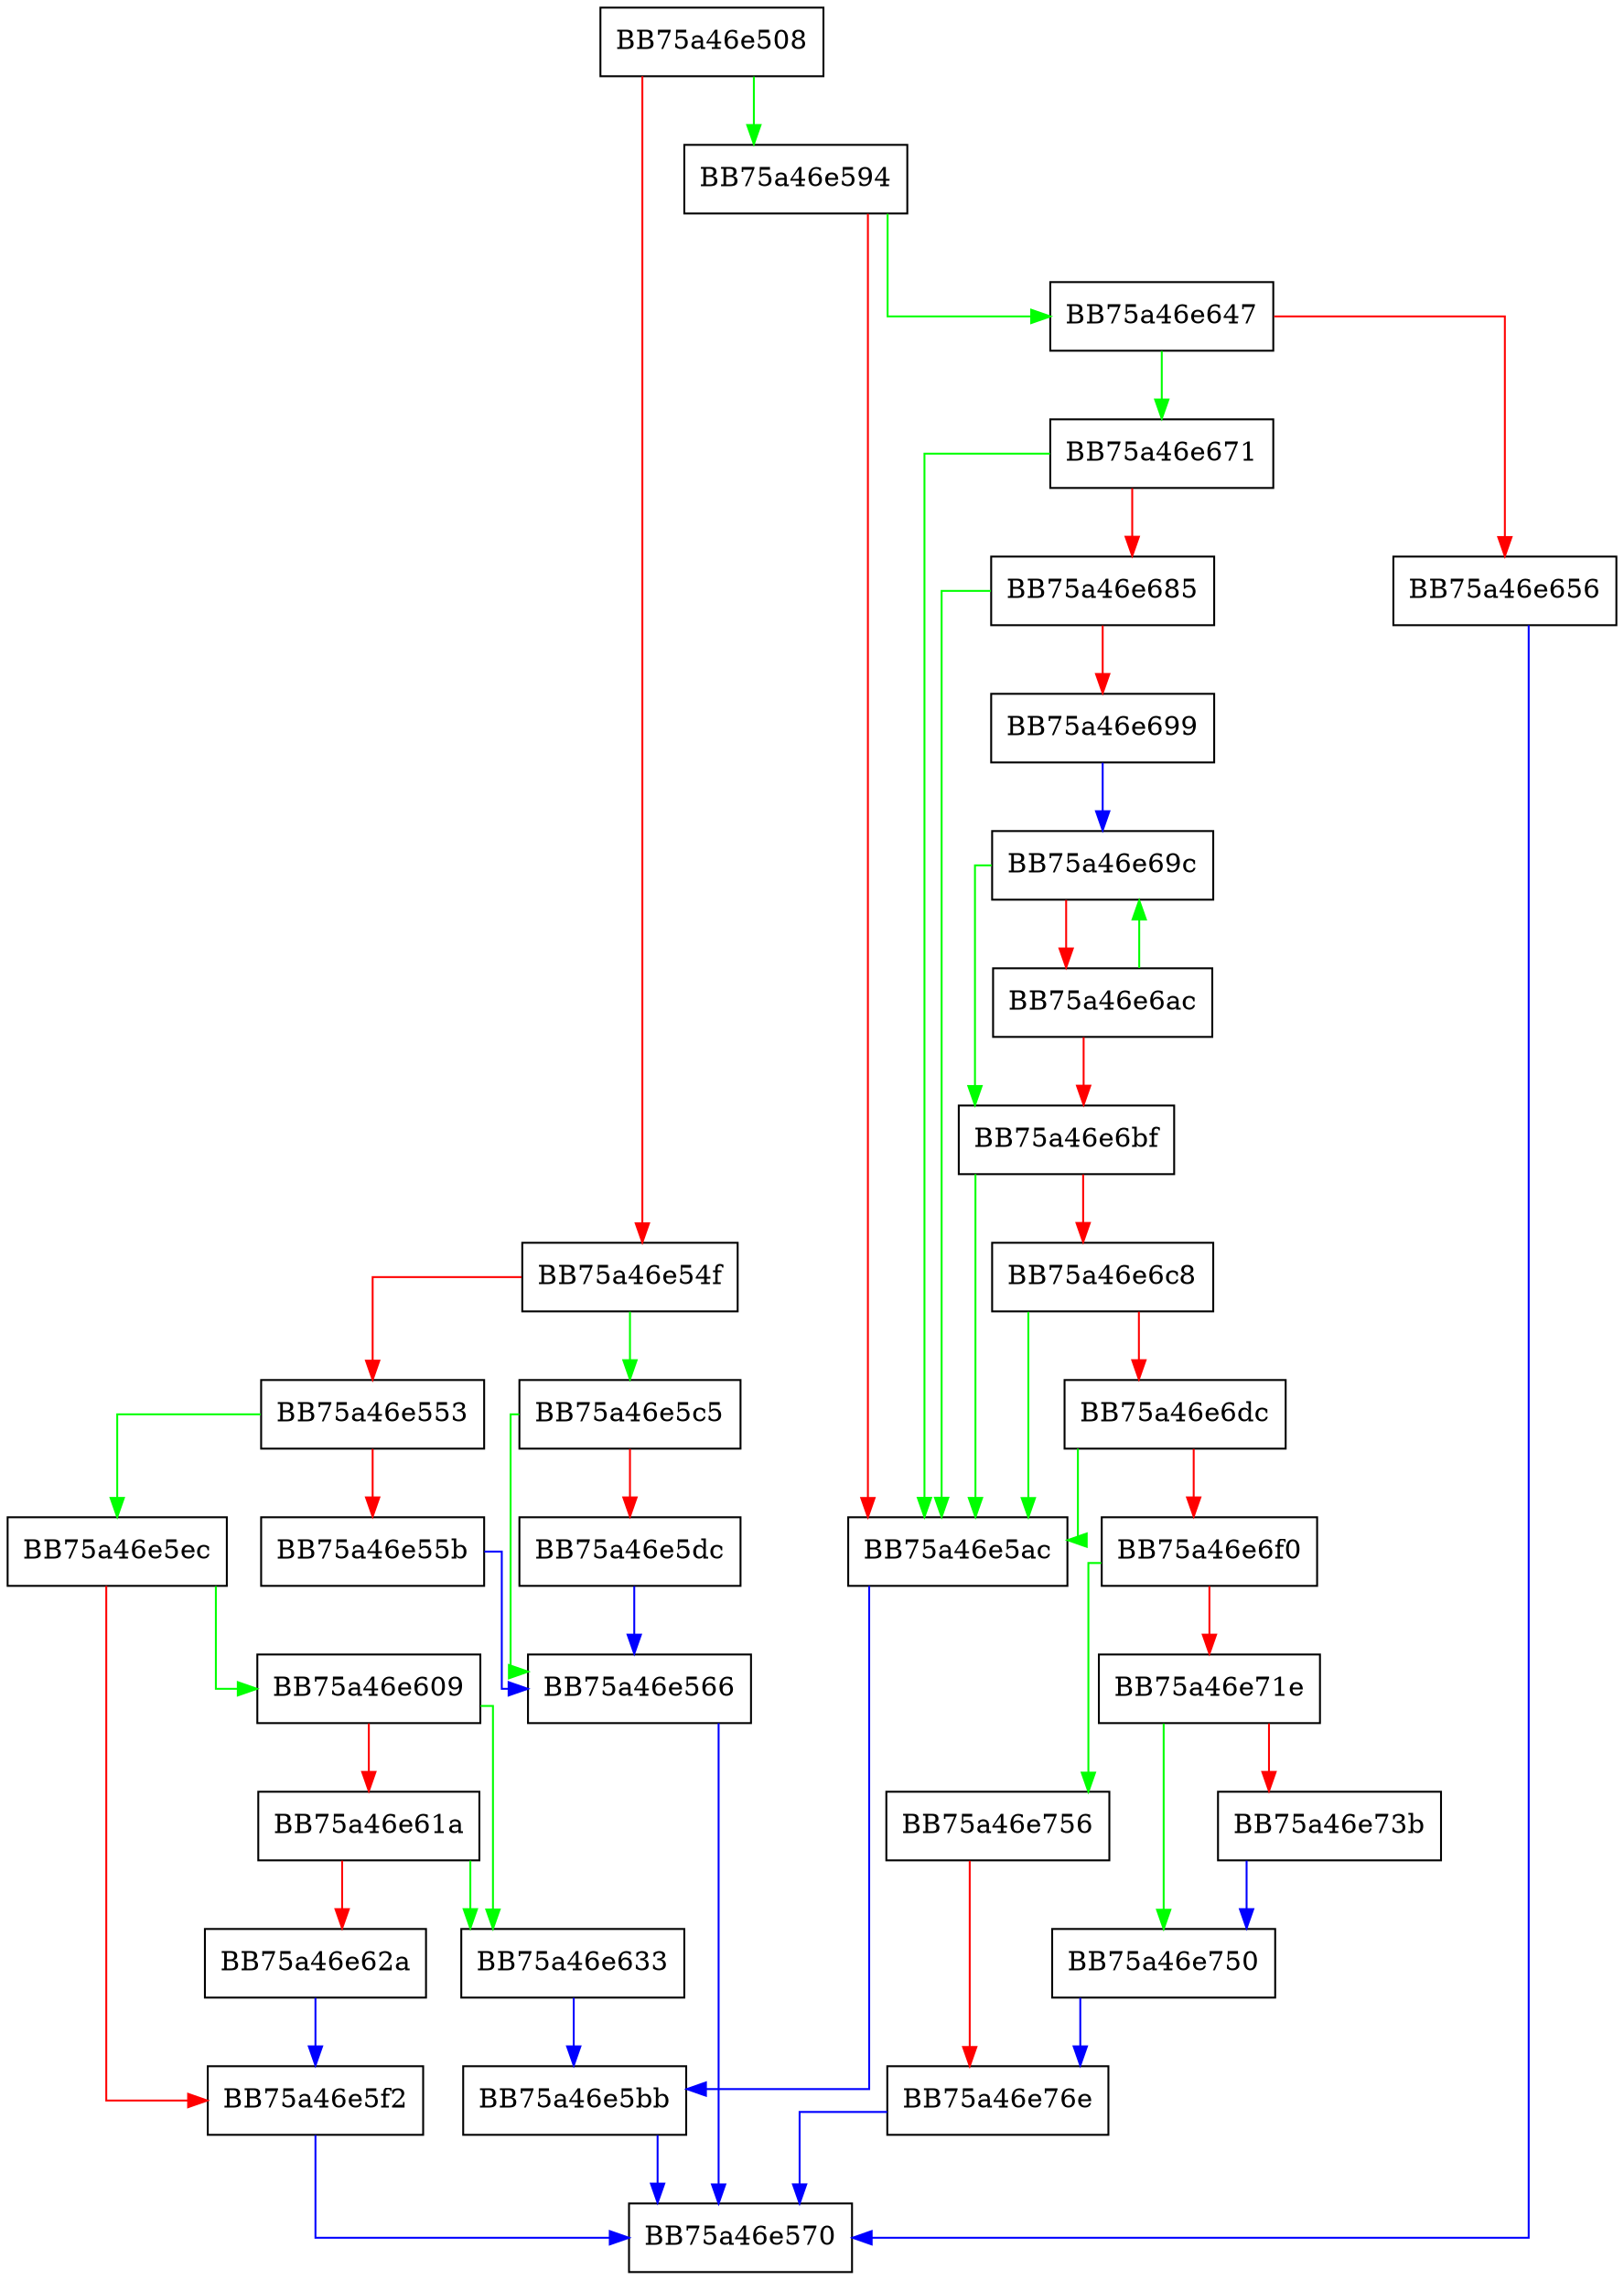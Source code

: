 digraph get_next_set_literal {
  node [shape="box"];
  graph [splines=ortho];
  BB75a46e508 -> BB75a46e594 [color="green"];
  BB75a46e508 -> BB75a46e54f [color="red"];
  BB75a46e54f -> BB75a46e5c5 [color="green"];
  BB75a46e54f -> BB75a46e553 [color="red"];
  BB75a46e553 -> BB75a46e5ec [color="green"];
  BB75a46e553 -> BB75a46e55b [color="red"];
  BB75a46e55b -> BB75a46e566 [color="blue"];
  BB75a46e566 -> BB75a46e570 [color="blue"];
  BB75a46e594 -> BB75a46e647 [color="green"];
  BB75a46e594 -> BB75a46e5ac [color="red"];
  BB75a46e5ac -> BB75a46e5bb [color="blue"];
  BB75a46e5bb -> BB75a46e570 [color="blue"];
  BB75a46e5c5 -> BB75a46e566 [color="green"];
  BB75a46e5c5 -> BB75a46e5dc [color="red"];
  BB75a46e5dc -> BB75a46e566 [color="blue"];
  BB75a46e5ec -> BB75a46e609 [color="green"];
  BB75a46e5ec -> BB75a46e5f2 [color="red"];
  BB75a46e5f2 -> BB75a46e570 [color="blue"];
  BB75a46e609 -> BB75a46e633 [color="green"];
  BB75a46e609 -> BB75a46e61a [color="red"];
  BB75a46e61a -> BB75a46e633 [color="green"];
  BB75a46e61a -> BB75a46e62a [color="red"];
  BB75a46e62a -> BB75a46e5f2 [color="blue"];
  BB75a46e633 -> BB75a46e5bb [color="blue"];
  BB75a46e647 -> BB75a46e671 [color="green"];
  BB75a46e647 -> BB75a46e656 [color="red"];
  BB75a46e656 -> BB75a46e570 [color="blue"];
  BB75a46e671 -> BB75a46e5ac [color="green"];
  BB75a46e671 -> BB75a46e685 [color="red"];
  BB75a46e685 -> BB75a46e5ac [color="green"];
  BB75a46e685 -> BB75a46e699 [color="red"];
  BB75a46e699 -> BB75a46e69c [color="blue"];
  BB75a46e69c -> BB75a46e6bf [color="green"];
  BB75a46e69c -> BB75a46e6ac [color="red"];
  BB75a46e6ac -> BB75a46e69c [color="green"];
  BB75a46e6ac -> BB75a46e6bf [color="red"];
  BB75a46e6bf -> BB75a46e5ac [color="green"];
  BB75a46e6bf -> BB75a46e6c8 [color="red"];
  BB75a46e6c8 -> BB75a46e5ac [color="green"];
  BB75a46e6c8 -> BB75a46e6dc [color="red"];
  BB75a46e6dc -> BB75a46e5ac [color="green"];
  BB75a46e6dc -> BB75a46e6f0 [color="red"];
  BB75a46e6f0 -> BB75a46e756 [color="green"];
  BB75a46e6f0 -> BB75a46e71e [color="red"];
  BB75a46e71e -> BB75a46e750 [color="green"];
  BB75a46e71e -> BB75a46e73b [color="red"];
  BB75a46e73b -> BB75a46e750 [color="blue"];
  BB75a46e750 -> BB75a46e76e [color="blue"];
  BB75a46e756 -> BB75a46e76e [color="red"];
  BB75a46e76e -> BB75a46e570 [color="blue"];
}